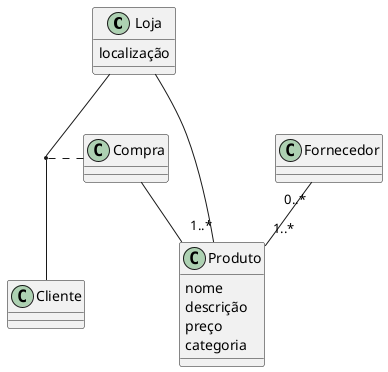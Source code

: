 @startuml 13

class Loja {
    localização
}

class Produto {
    nome
    descrição
    preço
    categoria

}

class Fornecedor

class Cliente

Fornecedor "0..*" -- "1..*" Produto

Loja -- "1..*" Produto
Loja -- Cliente
(Loja, Cliente) .. Compra
Compra -- Produto

@enduml